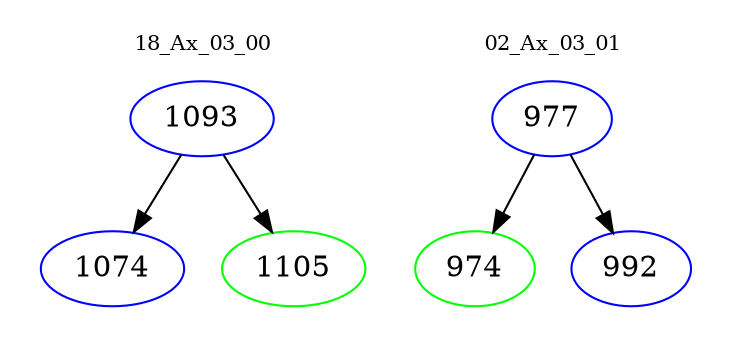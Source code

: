 digraph{
subgraph cluster_0 {
color = white
label = "18_Ax_03_00";
fontsize=10;
T0_1093 [label="1093", color="blue"]
T0_1093 -> T0_1074 [color="black"]
T0_1074 [label="1074", color="blue"]
T0_1093 -> T0_1105 [color="black"]
T0_1105 [label="1105", color="green"]
}
subgraph cluster_1 {
color = white
label = "02_Ax_03_01";
fontsize=10;
T1_977 [label="977", color="blue"]
T1_977 -> T1_974 [color="black"]
T1_974 [label="974", color="green"]
T1_977 -> T1_992 [color="black"]
T1_992 [label="992", color="blue"]
}
}
